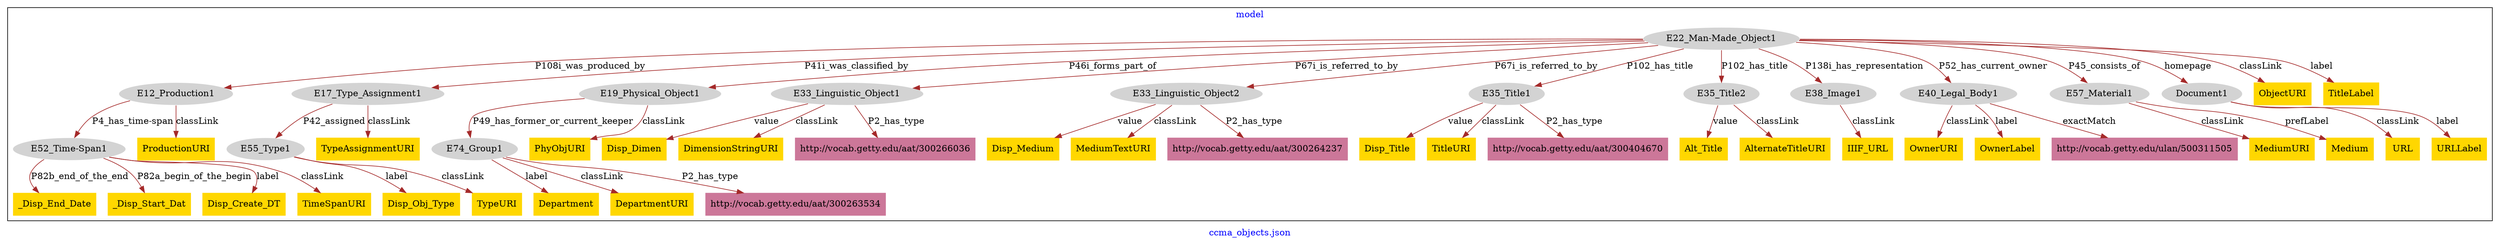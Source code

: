 digraph n0 {
fontcolor="blue"
remincross="true"
label="ccma_objects.json"
subgraph cluster {
label="model"
n2[style="filled",color="white",fillcolor="lightgray",label="E12_Production1"];
n3[style="filled",color="white",fillcolor="lightgray",label="E52_Time-Span1"];
n4[style="filled",color="white",fillcolor="lightgray",label="E17_Type_Assignment1"];
n5[style="filled",color="white",fillcolor="lightgray",label="E55_Type1"];
n6[style="filled",color="white",fillcolor="lightgray",label="E19_Physical_Object1"];
n7[style="filled",color="white",fillcolor="lightgray",label="E74_Group1"];
n8[style="filled",color="white",fillcolor="lightgray",label="E22_Man-Made_Object1"];
n9[style="filled",color="white",fillcolor="lightgray",label="E33_Linguistic_Object1"];
n10[style="filled",color="white",fillcolor="lightgray",label="E33_Linguistic_Object2"];
n11[style="filled",color="white",fillcolor="lightgray",label="E35_Title1"];
n12[style="filled",color="white",fillcolor="lightgray",label="E35_Title2"];
n13[style="filled",color="white",fillcolor="lightgray",label="E38_Image1"];
n14[style="filled",color="white",fillcolor="lightgray",label="E40_Legal_Body1"];
n15[style="filled",color="white",fillcolor="lightgray",label="E57_Material1"];
n16[style="filled",color="white",fillcolor="lightgray",label="Document1"];
n17[shape="plaintext",style="filled",fillcolor="gold",label="_Disp_End_Date"];
n18[shape="plaintext",style="filled",fillcolor="gold",label="Disp_Obj_Type"];
n19[shape="plaintext",style="filled",fillcolor="gold",label="ObjectURI"];
n20[shape="plaintext",style="filled",fillcolor="gold",label="Department"];
n21[shape="plaintext",style="filled",fillcolor="gold",label="DepartmentURI"];
n22[shape="plaintext",style="filled",fillcolor="gold",label="Alt_Title"];
n23[shape="plaintext",style="filled",fillcolor="gold",label="URL"];
n24[shape="plaintext",style="filled",fillcolor="gold",label="PhyObjURI"];
n25[shape="plaintext",style="filled",fillcolor="gold",label="AlternateTitleURI"];
n26[shape="plaintext",style="filled",fillcolor="gold",label="MediumURI"];
n27[shape="plaintext",style="filled",fillcolor="gold",label="TitleLabel"];
n28[shape="plaintext",style="filled",fillcolor="gold",label="_Disp_Start_Dat"];
n29[shape="plaintext",style="filled",fillcolor="gold",label="Disp_Dimen"];
n30[shape="plaintext",style="filled",fillcolor="gold",label="Disp_Title"];
n31[shape="plaintext",style="filled",fillcolor="gold",label="DimensionStringURI"];
n32[shape="plaintext",style="filled",fillcolor="gold",label="ProductionURI"];
n33[shape="plaintext",style="filled",fillcolor="gold",label="URLLabel"];
n34[shape="plaintext",style="filled",fillcolor="gold",label="OwnerURI"];
n35[shape="plaintext",style="filled",fillcolor="gold",label="OwnerLabel"];
n36[shape="plaintext",style="filled",fillcolor="gold",label="Medium"];
n37[shape="plaintext",style="filled",fillcolor="gold",label="Disp_Medium"];
n38[shape="plaintext",style="filled",fillcolor="gold",label="Disp_Create_DT"];
n39[shape="plaintext",style="filled",fillcolor="gold",label="TypeAssignmentURI"];
n40[shape="plaintext",style="filled",fillcolor="gold",label="TitleURI"];
n41[shape="plaintext",style="filled",fillcolor="gold",label="TypeURI"];
n42[shape="plaintext",style="filled",fillcolor="gold",label="TimeSpanURI"];
n43[shape="plaintext",style="filled",fillcolor="gold",label="IIIF_URL"];
n44[shape="plaintext",style="filled",fillcolor="gold",label="MediumTextURI"];
n45[shape="plaintext",style="filled",fillcolor="#CC7799",label="http://vocab.getty.edu/aat/300404670"];
n46[shape="plaintext",style="filled",fillcolor="#CC7799",label="http://vocab.getty.edu/ulan/500311505"];
n47[shape="plaintext",style="filled",fillcolor="#CC7799",label="http://vocab.getty.edu/aat/300263534"];
n48[shape="plaintext",style="filled",fillcolor="#CC7799",label="http://vocab.getty.edu/aat/300264237"];
n49[shape="plaintext",style="filled",fillcolor="#CC7799",label="http://vocab.getty.edu/aat/300266036"];
}
n2 -> n3[color="brown",fontcolor="black",label="P4_has_time-span"]
n4 -> n5[color="brown",fontcolor="black",label="P42_assigned"]
n6 -> n7[color="brown",fontcolor="black",label="P49_has_former_or_current_keeper"]
n8 -> n2[color="brown",fontcolor="black",label="P108i_was_produced_by"]
n8 -> n4[color="brown",fontcolor="black",label="P41i_was_classified_by"]
n8 -> n6[color="brown",fontcolor="black",label="P46i_forms_part_of"]
n8 -> n9[color="brown",fontcolor="black",label="P67i_is_referred_to_by"]
n8 -> n10[color="brown",fontcolor="black",label="P67i_is_referred_to_by"]
n8 -> n11[color="brown",fontcolor="black",label="P102_has_title"]
n8 -> n12[color="brown",fontcolor="black",label="P102_has_title"]
n8 -> n13[color="brown",fontcolor="black",label="P138i_has_representation"]
n8 -> n14[color="brown",fontcolor="black",label="P52_has_current_owner"]
n8 -> n15[color="brown",fontcolor="black",label="P45_consists_of"]
n8 -> n16[color="brown",fontcolor="black",label="homepage"]
n3 -> n17[color="brown",fontcolor="black",label="P82b_end_of_the_end"]
n5 -> n18[color="brown",fontcolor="black",label="label"]
n8 -> n19[color="brown",fontcolor="black",label="classLink"]
n7 -> n20[color="brown",fontcolor="black",label="label"]
n7 -> n21[color="brown",fontcolor="black",label="classLink"]
n12 -> n22[color="brown",fontcolor="black",label="value"]
n16 -> n23[color="brown",fontcolor="black",label="classLink"]
n6 -> n24[color="brown",fontcolor="black",label="classLink"]
n12 -> n25[color="brown",fontcolor="black",label="classLink"]
n15 -> n26[color="brown",fontcolor="black",label="classLink"]
n8 -> n27[color="brown",fontcolor="black",label="label"]
n3 -> n28[color="brown",fontcolor="black",label="P82a_begin_of_the_begin"]
n9 -> n29[color="brown",fontcolor="black",label="value"]
n11 -> n30[color="brown",fontcolor="black",label="value"]
n9 -> n31[color="brown",fontcolor="black",label="classLink"]
n2 -> n32[color="brown",fontcolor="black",label="classLink"]
n16 -> n33[color="brown",fontcolor="black",label="label"]
n14 -> n34[color="brown",fontcolor="black",label="classLink"]
n14 -> n35[color="brown",fontcolor="black",label="label"]
n15 -> n36[color="brown",fontcolor="black",label="prefLabel"]
n10 -> n37[color="brown",fontcolor="black",label="value"]
n3 -> n38[color="brown",fontcolor="black",label="label"]
n4 -> n39[color="brown",fontcolor="black",label="classLink"]
n11 -> n40[color="brown",fontcolor="black",label="classLink"]
n5 -> n41[color="brown",fontcolor="black",label="classLink"]
n3 -> n42[color="brown",fontcolor="black",label="classLink"]
n13 -> n43[color="brown",fontcolor="black",label="classLink"]
n10 -> n44[color="brown",fontcolor="black",label="classLink"]
n11 -> n45[color="brown",fontcolor="black",label="P2_has_type"]
n14 -> n46[color="brown",fontcolor="black",label="exactMatch"]
n7 -> n47[color="brown",fontcolor="black",label="P2_has_type"]
n10 -> n48[color="brown",fontcolor="black",label="P2_has_type"]
n9 -> n49[color="brown",fontcolor="black",label="P2_has_type"]
}
